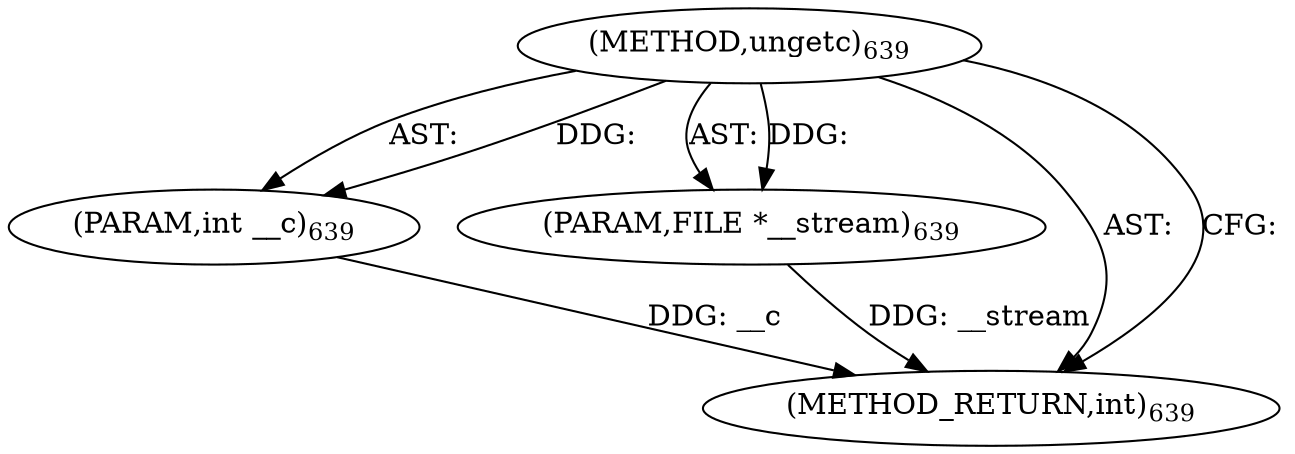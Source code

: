 digraph "ungetc" {  
"2634" [label = <(METHOD,ungetc)<SUB>639</SUB>> ]
"2635" [label = <(PARAM,int __c)<SUB>639</SUB>> ]
"2636" [label = <(PARAM,FILE *__stream)<SUB>639</SUB>> ]
"2637" [label = <(METHOD_RETURN,int)<SUB>639</SUB>> ]
  "2634" -> "2635"  [ label = "AST: "] 
  "2634" -> "2636"  [ label = "AST: "] 
  "2634" -> "2637"  [ label = "AST: "] 
  "2634" -> "2637"  [ label = "CFG: "] 
  "2635" -> "2637"  [ label = "DDG: __c"] 
  "2636" -> "2637"  [ label = "DDG: __stream"] 
  "2634" -> "2635"  [ label = "DDG: "] 
  "2634" -> "2636"  [ label = "DDG: "] 
}
